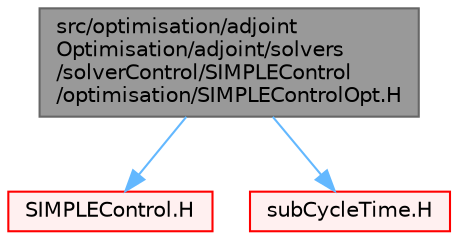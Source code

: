 digraph "src/optimisation/adjointOptimisation/adjoint/solvers/solverControl/SIMPLEControl/optimisation/SIMPLEControlOpt.H"
{
 // LATEX_PDF_SIZE
  bgcolor="transparent";
  edge [fontname=Helvetica,fontsize=10,labelfontname=Helvetica,labelfontsize=10];
  node [fontname=Helvetica,fontsize=10,shape=box,height=0.2,width=0.4];
  Node1 [id="Node000001",label="src/optimisation/adjoint\lOptimisation/adjoint/solvers\l/solverControl/SIMPLEControl\l/optimisation/SIMPLEControlOpt.H",height=0.2,width=0.4,color="gray40", fillcolor="grey60", style="filled", fontcolor="black",tooltip=" "];
  Node1 -> Node2 [id="edge1_Node000001_Node000002",color="steelblue1",style="solid",tooltip=" "];
  Node2 [id="Node000002",label="SIMPLEControl.H",height=0.2,width=0.4,color="red", fillcolor="#FFF0F0", style="filled",URL="$SIMPLEControl_8H.html",tooltip=" "];
  Node1 -> Node404 [id="edge2_Node000001_Node000404",color="steelblue1",style="solid",tooltip=" "];
  Node404 [id="Node000404",label="subCycleTime.H",height=0.2,width=0.4,color="red", fillcolor="#FFF0F0", style="filled",URL="$subCycleTime_8H.html",tooltip=" "];
}
